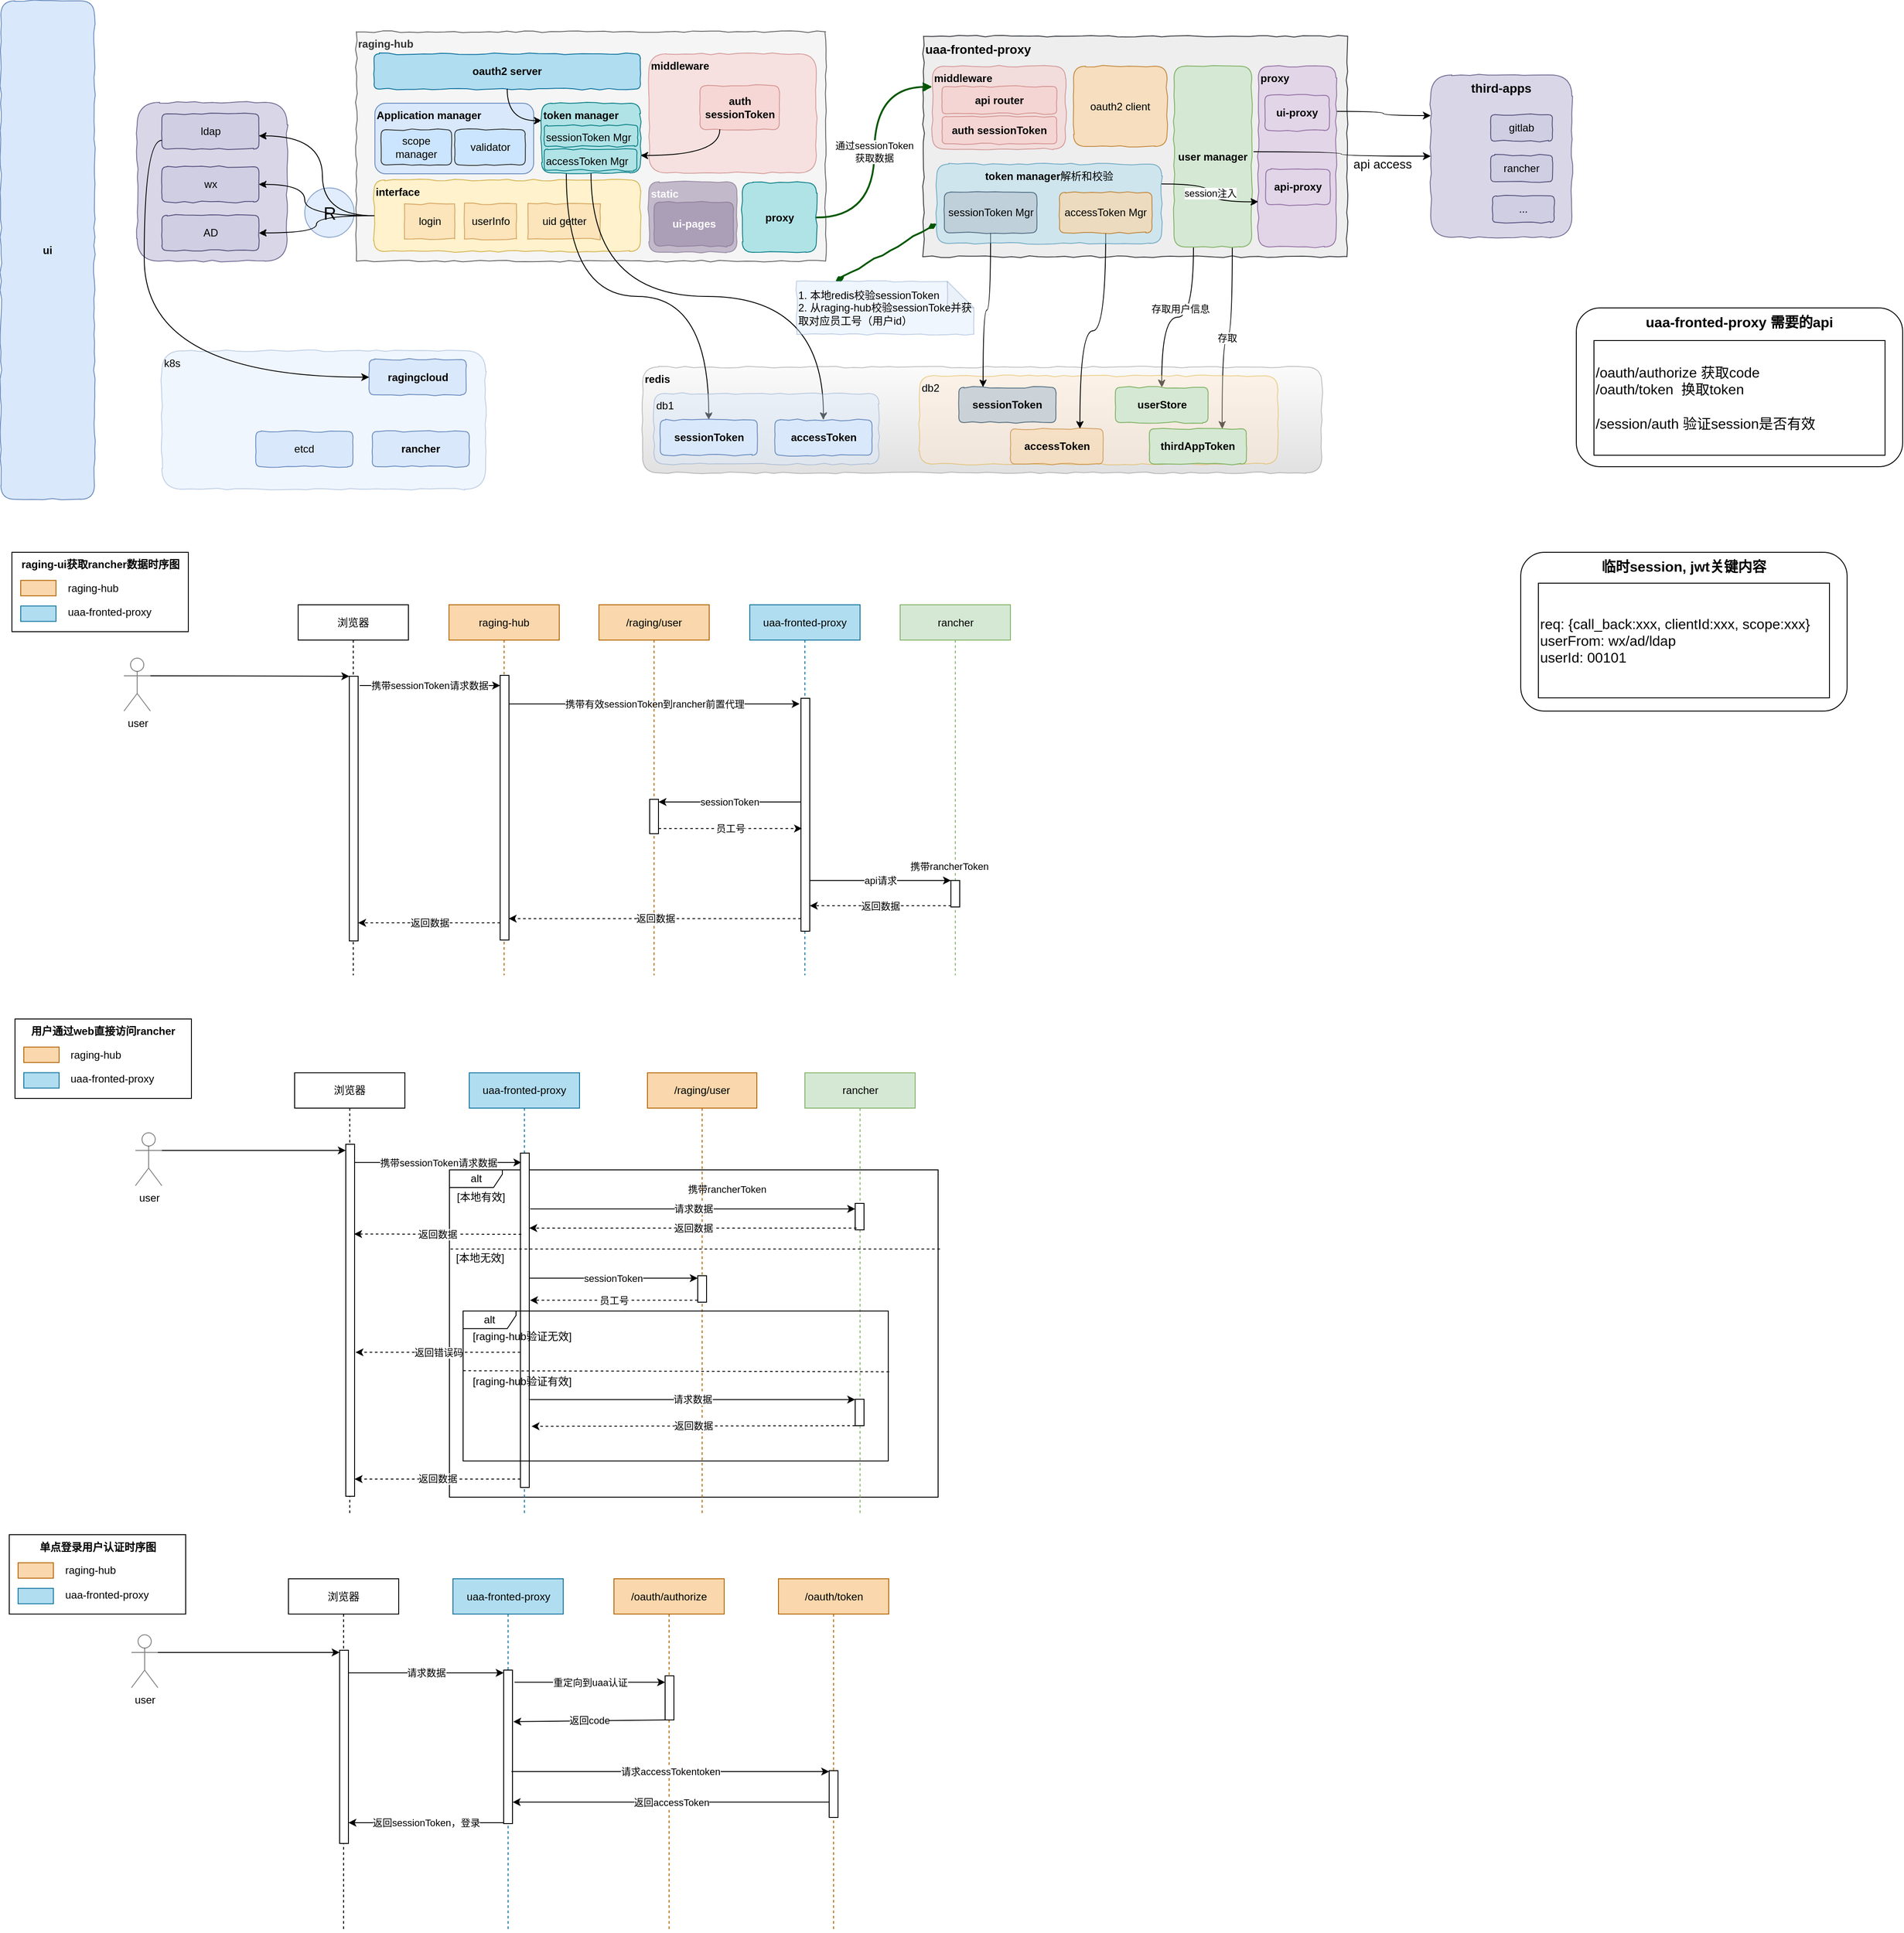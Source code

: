 <mxfile version="12.3.3" type="github" pages="1">
  <diagram id="JcPJvcP8vzCySAAviPYO" name="Page-1">
    <mxGraphModel dx="868" dy="496" grid="1" gridSize="10" guides="1" tooltips="1" connect="1" arrows="1" fold="1" page="1" pageScale="1" pageWidth="827" pageHeight="1169" math="0" shadow="0">
      <root>
        <mxCell id="0"/>
        <mxCell id="1" parent="0"/>
        <mxCell id="ga56N5_hexIEtSmAWTTq-2" value="k8s" style="rounded=1;whiteSpace=wrap;html=1;comic=1;verticalAlign=top;align=left;fillColor=#dae8fc;strokeColor=#6c8ebf;opacity=40;" vertex="1" parent="1">
          <mxGeometry x="196.5" y="411.5" width="367" height="157" as="geometry"/>
        </mxCell>
        <mxCell id="JFqLKUiRbN9B1VJbT1PJ-12" value="alt" style="shape=umlFrame;whiteSpace=wrap;html=1;width=60;height=20;" parent="1" vertex="1">
          <mxGeometry x="522.5" y="1340" width="554" height="371" as="geometry"/>
        </mxCell>
        <mxCell id="76PlY3qgO6dOQQKfIqFN-36" value="" style="rounded=1;whiteSpace=wrap;html=1;opacity=80;align=left;fillColor=#d0cee2;strokeColor=#56517e;shadow=0;comic=1;" parent="1" vertex="1">
          <mxGeometry x="168.5" y="130" width="170" height="180" as="geometry"/>
        </mxCell>
        <mxCell id="76PlY3qgO6dOQQKfIqFN-37" value="ldap" style="rounded=1;whiteSpace=wrap;html=1;fillColor=#d0cee2;strokeColor=#56517e;shadow=0;comic=1;" parent="1" vertex="1">
          <mxGeometry x="196.5" y="143" width="110" height="40" as="geometry"/>
        </mxCell>
        <mxCell id="76PlY3qgO6dOQQKfIqFN-38" value="wx" style="rounded=1;whiteSpace=wrap;html=1;fillColor=#d0cee2;strokeColor=#56517e;shadow=0;comic=1;" parent="1" vertex="1">
          <mxGeometry x="196.5" y="203" width="110" height="40" as="geometry"/>
        </mxCell>
        <mxCell id="76PlY3qgO6dOQQKfIqFN-39" value="AD" style="rounded=1;whiteSpace=wrap;html=1;fillColor=#d0cee2;strokeColor=#56517e;shadow=0;comic=1;" parent="1" vertex="1">
          <mxGeometry x="196.5" y="258" width="110" height="40" as="geometry"/>
        </mxCell>
        <mxCell id="76PlY3qgO6dOQQKfIqFN-4" value="&lt;b&gt;raging-hub&lt;br&gt;&lt;/b&gt;" style="rounded=0;whiteSpace=wrap;html=1;comic=1;verticalAlign=top;align=left;fillColor=#f5f5f5;strokeColor=#666666;fontColor=#333333;" parent="1" vertex="1">
          <mxGeometry x="417" y="50" width="532" height="260" as="geometry"/>
        </mxCell>
        <mxCell id="76PlY3qgO6dOQQKfIqFN-3" value="&lt;b&gt;redis&lt;/b&gt;" style="rounded=1;whiteSpace=wrap;html=1;comic=1;verticalAlign=top;align=left;fillColor=#f5f5f5;strokeColor=#666666;gradientColor=#b3b3b3;opacity=40;" parent="1" vertex="1">
          <mxGeometry x="741.5" y="430" width="770" height="120" as="geometry"/>
        </mxCell>
        <mxCell id="76PlY3qgO6dOQQKfIqFN-5" value="&lt;b&gt;middleware&lt;/b&gt;" style="rounded=1;whiteSpace=wrap;html=1;comic=1;verticalAlign=top;align=left;fillColor=#f8cecc;strokeColor=#b85450;opacity=50;" parent="1" vertex="1">
          <mxGeometry x="748.5" y="75" width="190" height="135" as="geometry"/>
        </mxCell>
        <mxCell id="76PlY3qgO6dOQQKfIqFN-29" value="oauth2 server" style="rounded=1;whiteSpace=wrap;html=1;fillColor=#b1ddf0;strokeColor=#10739e;shadow=0;comic=1;fontStyle=1" parent="1" vertex="1">
          <mxGeometry x="437" y="75" width="302" height="40" as="geometry"/>
        </mxCell>
        <mxCell id="76PlY3qgO6dOQQKfIqFN-9" value="&lt;b&gt;auth&lt;br&gt;sessionToken&lt;/b&gt;" style="rounded=1;whiteSpace=wrap;html=1;comic=1;verticalAlign=middle;align=center;fillColor=#f8cecc;strokeColor=#b85450;opacity=50;" parent="1" vertex="1">
          <mxGeometry x="806.5" y="111" width="90" height="50" as="geometry"/>
        </mxCell>
        <mxCell id="76PlY3qgO6dOQQKfIqFN-32" value="interface" style="rounded=1;whiteSpace=wrap;html=1;verticalAlign=top;align=left;fillColor=#fff2cc;strokeColor=#d6b656;shadow=0;comic=1;fontStyle=1" parent="1" vertex="1">
          <mxGeometry x="437" y="218" width="302" height="81" as="geometry"/>
        </mxCell>
        <mxCell id="76PlY3qgO6dOQQKfIqFN-33" value="userInfo" style="rounded=0;whiteSpace=wrap;html=1;fillColor=#fad7ac;strokeColor=#b46504;shadow=0;comic=1;opacity=50;" parent="1" vertex="1">
          <mxGeometry x="539.5" y="245" width="59" height="40" as="geometry"/>
        </mxCell>
        <mxCell id="76PlY3qgO6dOQQKfIqFN-34" value="uid getter" style="rounded=0;whiteSpace=wrap;html=1;fillColor=#fad7ac;strokeColor=#b46504;shadow=0;comic=1;opacity=50;" parent="1" vertex="1">
          <mxGeometry x="611.5" y="245" width="82" height="40" as="geometry"/>
        </mxCell>
        <mxCell id="76PlY3qgO6dOQQKfIqFN-35" value="login" style="rounded=0;whiteSpace=wrap;html=1;fillColor=#fad7ac;strokeColor=#b46504;shadow=0;comic=1;opacity=50;" parent="1" vertex="1">
          <mxGeometry x="471.5" y="245" width="57" height="40" as="geometry"/>
        </mxCell>
        <mxCell id="76PlY3qgO6dOQQKfIqFN-40" value="&lt;span style=&quot;font-size: 20px&quot;&gt;R&lt;/span&gt;" style="ellipse;html=1;aspect=fixed;fillColor=#dae8fc;strokeColor=#6c8ebf;opacity=80;shadow=0;labelBorderColor=none;labelBackgroundColor=none;whiteSpace=wrap;" parent="1" vertex="1">
          <mxGeometry x="358.5" y="227" width="56" height="56" as="geometry"/>
        </mxCell>
        <mxCell id="76PlY3qgO6dOQQKfIqFN-41" style="edgeStyle=orthogonalEdgeStyle;curved=1;rounded=0;comic=1;orthogonalLoop=1;jettySize=auto;html=1;" parent="1" source="76PlY3qgO6dOQQKfIqFN-32" target="76PlY3qgO6dOQQKfIqFN-37" edge="1">
          <mxGeometry relative="1" as="geometry">
            <Array as="points">
              <mxPoint x="378.5" y="258"/>
              <mxPoint x="378.5" y="168"/>
            </Array>
          </mxGeometry>
        </mxCell>
        <mxCell id="76PlY3qgO6dOQQKfIqFN-42" style="edgeStyle=orthogonalEdgeStyle;curved=1;rounded=0;comic=1;orthogonalLoop=1;jettySize=auto;html=1;" parent="1" source="76PlY3qgO6dOQQKfIqFN-32" target="76PlY3qgO6dOQQKfIqFN-38" edge="1">
          <mxGeometry relative="1" as="geometry">
            <Array as="points">
              <mxPoint x="358.5" y="258"/>
              <mxPoint x="358.5" y="223"/>
            </Array>
          </mxGeometry>
        </mxCell>
        <mxCell id="76PlY3qgO6dOQQKfIqFN-43" style="edgeStyle=orthogonalEdgeStyle;curved=1;rounded=0;comic=1;orthogonalLoop=1;jettySize=auto;html=1;" parent="1" source="76PlY3qgO6dOQQKfIqFN-32" target="76PlY3qgO6dOQQKfIqFN-39" edge="1">
          <mxGeometry relative="1" as="geometry"/>
        </mxCell>
        <mxCell id="76PlY3qgO6dOQQKfIqFN-44" value="Application manager" style="rounded=1;whiteSpace=wrap;html=1;verticalAlign=top;align=left;fillColor=#dae8fc;strokeColor=#6c8ebf;shadow=0;fontStyle=1" parent="1" vertex="1">
          <mxGeometry x="438" y="131" width="180" height="80" as="geometry"/>
        </mxCell>
        <mxCell id="76PlY3qgO6dOQQKfIqFN-45" value="scope manager" style="rounded=1;whiteSpace=wrap;html=1;fillColor=#cce5ff;strokeColor=#36393d;shadow=0;comic=1;" parent="1" vertex="1">
          <mxGeometry x="445" y="161" width="80" height="40" as="geometry"/>
        </mxCell>
        <mxCell id="76PlY3qgO6dOQQKfIqFN-72" style="edgeStyle=orthogonalEdgeStyle;curved=1;rounded=0;comic=1;orthogonalLoop=1;jettySize=auto;html=1;exitX=1;exitY=0.75;exitDx=0;exitDy=0;entryX=0.25;entryY=1;entryDx=0;entryDy=0;startArrow=classic;startFill=1;endArrow=none;endFill=0;" parent="1" source="76PlY3qgO6dOQQKfIqFN-47" target="76PlY3qgO6dOQQKfIqFN-9" edge="1">
          <mxGeometry relative="1" as="geometry"/>
        </mxCell>
        <mxCell id="76PlY3qgO6dOQQKfIqFN-73" style="edgeStyle=orthogonalEdgeStyle;curved=1;rounded=0;comic=1;orthogonalLoop=1;jettySize=auto;html=1;exitX=0;exitY=0.25;exitDx=0;exitDy=0;entryX=0.5;entryY=1;entryDx=0;entryDy=0;startArrow=classic;startFill=1;endArrow=none;endFill=0;" parent="1" source="76PlY3qgO6dOQQKfIqFN-47" target="76PlY3qgO6dOQQKfIqFN-29" edge="1">
          <mxGeometry relative="1" as="geometry"/>
        </mxCell>
        <mxCell id="76PlY3qgO6dOQQKfIqFN-74" style="edgeStyle=orthogonalEdgeStyle;curved=1;rounded=0;comic=1;orthogonalLoop=1;jettySize=auto;html=1;exitX=0.25;exitY=1;exitDx=0;exitDy=0;entryX=0.5;entryY=0;entryDx=0;entryDy=0;startArrow=none;startFill=0;endArrow=classic;endFill=1;" parent="1" source="76PlY3qgO6dOQQKfIqFN-47" target="76PlY3qgO6dOQQKfIqFN-6" edge="1">
          <mxGeometry relative="1" as="geometry"/>
        </mxCell>
        <mxCell id="76PlY3qgO6dOQQKfIqFN-75" style="edgeStyle=orthogonalEdgeStyle;curved=1;rounded=0;comic=1;orthogonalLoop=1;jettySize=auto;html=1;exitX=0.5;exitY=1;exitDx=0;exitDy=0;startArrow=none;startFill=0;endArrow=classic;endFill=1;" parent="1" source="76PlY3qgO6dOQQKfIqFN-47" target="76PlY3qgO6dOQQKfIqFN-7" edge="1">
          <mxGeometry relative="1" as="geometry"/>
        </mxCell>
        <mxCell id="76PlY3qgO6dOQQKfIqFN-47" value="token manager" style="rounded=1;whiteSpace=wrap;html=1;fillColor=#b0e3e6;strokeColor=#0e8088;shadow=0;comic=1;align=left;verticalAlign=top;fontStyle=1" parent="1" vertex="1">
          <mxGeometry x="627" y="131" width="112" height="79" as="geometry"/>
        </mxCell>
        <mxCell id="76PlY3qgO6dOQQKfIqFN-49" value="&lt;b&gt;static&lt;/b&gt;" style="rounded=1;whiteSpace=wrap;html=1;comic=1;verticalAlign=top;align=left;fillColor=#76608a;strokeColor=#432D57;fontColor=#ffffff;opacity=40;" parent="1" vertex="1">
          <mxGeometry x="748.5" y="220" width="100" height="80" as="geometry"/>
        </mxCell>
        <mxCell id="76PlY3qgO6dOQQKfIqFN-54" value="&lt;b&gt;ui-pages&lt;/b&gt;" style="rounded=1;whiteSpace=wrap;html=1;comic=1;verticalAlign=middle;align=center;fillColor=#76608a;strokeColor=#432D57;fontColor=#ffffff;opacity=30;" parent="1" vertex="1">
          <mxGeometry x="754.5" y="243" width="90" height="50" as="geometry"/>
        </mxCell>
        <mxCell id="76PlY3qgO6dOQQKfIqFN-55" value="uaa-fronted-proxy" style="rounded=0;whiteSpace=wrap;html=1;verticalAlign=top;comic=1;fillColor=#eeeeee;strokeColor=#36393d;align=left;fontSize=14;fontStyle=1" parent="1" vertex="1">
          <mxGeometry x="1060" y="55" width="480" height="250" as="geometry"/>
        </mxCell>
        <mxCell id="76PlY3qgO6dOQQKfIqFN-56" value="oauth2 client" style="rounded=1;whiteSpace=wrap;html=1;comic=1;fillColor=#fad7ac;strokeColor=#b46504;opacity=70;" parent="1" vertex="1">
          <mxGeometry x="1230" y="89" width="106" height="91" as="geometry"/>
        </mxCell>
        <mxCell id="DjlRrPvjS2F6TvQDkWPC-1" style="edgeStyle=orthogonalEdgeStyle;rounded=0;orthogonalLoop=1;jettySize=auto;html=1;exitX=1;exitY=0.25;exitDx=0;exitDy=0;entryX=0;entryY=0.25;entryDx=0;entryDy=0;curved=1;" parent="1" source="76PlY3qgO6dOQQKfIqFN-58" target="76PlY3qgO6dOQQKfIqFN-61" edge="1">
          <mxGeometry relative="1" as="geometry"/>
        </mxCell>
        <mxCell id="76PlY3qgO6dOQQKfIqFN-58" value="proxy" style="rounded=1;whiteSpace=wrap;html=1;comic=1;fillColor=#e1d5e7;strokeColor=#9673a6;align=left;verticalAlign=top;fontStyle=1" parent="1" vertex="1">
          <mxGeometry x="1439.5" y="89" width="88" height="205" as="geometry"/>
        </mxCell>
        <mxCell id="76PlY3qgO6dOQQKfIqFN-102" value="存取用户信息" style="edgeStyle=orthogonalEdgeStyle;curved=1;rounded=0;comic=1;orthogonalLoop=1;jettySize=auto;html=1;exitX=0.25;exitY=1;exitDx=0;exitDy=0;startArrow=none;startFill=0;endArrow=classic;endFill=1;" parent="1" source="76PlY3qgO6dOQQKfIqFN-59" target="76PlY3qgO6dOQQKfIqFN-98" edge="1">
          <mxGeometry x="-0.286" y="-15" relative="1" as="geometry">
            <mxPoint as="offset"/>
          </mxGeometry>
        </mxCell>
        <mxCell id="76PlY3qgO6dOQQKfIqFN-103" value="存取" style="edgeStyle=orthogonalEdgeStyle;curved=1;rounded=0;comic=1;orthogonalLoop=1;jettySize=auto;html=1;exitX=0.75;exitY=1;exitDx=0;exitDy=0;entryX=0.75;entryY=0;entryDx=0;entryDy=0;startArrow=none;startFill=0;endArrow=classic;endFill=1;" parent="1" source="76PlY3qgO6dOQQKfIqFN-59" target="76PlY3qgO6dOQQKfIqFN-97" edge="1">
          <mxGeometry relative="1" as="geometry"/>
        </mxCell>
        <mxCell id="76PlY3qgO6dOQQKfIqFN-59" value="user manager" style="rounded=1;whiteSpace=wrap;html=1;comic=1;fillColor=#d5e8d4;strokeColor=#82b366;align=center;verticalAlign=middle;fontStyle=1" parent="1" vertex="1">
          <mxGeometry x="1344" y="89" width="88" height="205" as="geometry"/>
        </mxCell>
        <mxCell id="76PlY3qgO6dOQQKfIqFN-61" value="third-apps" style="rounded=1;whiteSpace=wrap;html=1;opacity=80;align=center;fillColor=#d0cee2;strokeColor=#56517e;shadow=0;comic=1;fontColor=#000000;verticalAlign=top;fontSize=14;fontStyle=1" parent="1" vertex="1">
          <mxGeometry x="1635" y="99" width="160" height="184" as="geometry"/>
        </mxCell>
        <mxCell id="76PlY3qgO6dOQQKfIqFN-62" value="gitlab" style="rounded=1;whiteSpace=wrap;html=1;fillColor=#d0cee2;strokeColor=#56517e;shadow=0;comic=1;fontStyle=0" parent="1" vertex="1">
          <mxGeometry x="1703" y="144" width="70" height="30" as="geometry"/>
        </mxCell>
        <mxCell id="76PlY3qgO6dOQQKfIqFN-63" value="rancher" style="rounded=1;whiteSpace=wrap;html=1;fillColor=#d0cee2;strokeColor=#56517e;shadow=0;comic=1;fontStyle=0" parent="1" vertex="1">
          <mxGeometry x="1703" y="190" width="70" height="30" as="geometry"/>
        </mxCell>
        <mxCell id="76PlY3qgO6dOQQKfIqFN-64" value="..." style="rounded=1;whiteSpace=wrap;html=1;fillColor=#d0cee2;strokeColor=#56517e;shadow=0;comic=1;fontStyle=0" parent="1" vertex="1">
          <mxGeometry x="1705" y="236" width="70" height="30" as="geometry"/>
        </mxCell>
        <mxCell id="76PlY3qgO6dOQQKfIqFN-78" value="db1" style="rounded=1;whiteSpace=wrap;html=1;comic=1;verticalAlign=top;align=left;fillColor=#dae8fc;strokeColor=#6c8ebf;opacity=40;" parent="1" vertex="1">
          <mxGeometry x="754.5" y="460" width="255" height="80" as="geometry"/>
        </mxCell>
        <mxCell id="76PlY3qgO6dOQQKfIqFN-79" value="db2" style="rounded=1;whiteSpace=wrap;html=1;comic=1;verticalAlign=top;align=left;fillColor=#ffe6cc;strokeColor=#d79b00;opacity=40;" parent="1" vertex="1">
          <mxGeometry x="1055.5" y="440" width="406" height="100" as="geometry"/>
        </mxCell>
        <mxCell id="76PlY3qgO6dOQQKfIqFN-77" value="&lt;b&gt;accessToken&lt;/b&gt;" style="rounded=1;whiteSpace=wrap;html=1;comic=1;verticalAlign=middle;align=center;fillColor=#fad7ac;strokeColor=#b46504;opacity=50;" parent="1" vertex="1">
          <mxGeometry x="1158.5" y="500" width="105" height="40" as="geometry"/>
        </mxCell>
        <mxCell id="76PlY3qgO6dOQQKfIqFN-6" value="&lt;b&gt;sessionToken&lt;/b&gt;" style="rounded=1;whiteSpace=wrap;html=1;comic=1;verticalAlign=middle;align=center;fillColor=#dae8fc;strokeColor=#6c8ebf;" parent="1" vertex="1">
          <mxGeometry x="761.5" y="490" width="110" height="40" as="geometry"/>
        </mxCell>
        <mxCell id="76PlY3qgO6dOQQKfIqFN-7" value="&lt;b&gt;accessToken&lt;/b&gt;" style="rounded=1;whiteSpace=wrap;html=1;comic=1;verticalAlign=middle;align=center;fillColor=#dae8fc;strokeColor=#6c8ebf;" parent="1" vertex="1">
          <mxGeometry x="891.5" y="490" width="110" height="40" as="geometry"/>
        </mxCell>
        <mxCell id="76PlY3qgO6dOQQKfIqFN-80" value="&lt;b&gt;sessionToken&lt;/b&gt;" style="rounded=1;whiteSpace=wrap;html=1;comic=1;verticalAlign=middle;align=center;fillColor=#bac8d3;strokeColor=#23445d;opacity=70;" parent="1" vertex="1">
          <mxGeometry x="1100" y="453" width="110" height="40" as="geometry"/>
        </mxCell>
        <mxCell id="76PlY3qgO6dOQQKfIqFN-84" value="ui-proxy" style="rounded=1;whiteSpace=wrap;html=1;comic=1;fillColor=#e1d5e7;strokeColor=#9673a6;align=center;verticalAlign=middle;fontStyle=1" parent="1" vertex="1">
          <mxGeometry x="1447" y="122" width="73" height="40" as="geometry"/>
        </mxCell>
        <mxCell id="76PlY3qgO6dOQQKfIqFN-85" value="api-proxy" style="rounded=1;whiteSpace=wrap;html=1;comic=1;fillColor=#e1d5e7;strokeColor=#9673a6;align=center;verticalAlign=middle;fontStyle=1" parent="1" vertex="1">
          <mxGeometry x="1448" y="206" width="73" height="40" as="geometry"/>
        </mxCell>
        <mxCell id="76PlY3qgO6dOQQKfIqFN-60" value="api access" style="edgeStyle=orthogonalEdgeStyle;curved=1;rounded=0;orthogonalLoop=1;jettySize=auto;html=1;entryX=1.023;entryY=0.473;entryDx=0;entryDy=0;shadow=0;startArrow=classic;startFill=1;endArrow=none;endFill=0;fontSize=14;fontColor=#000000;entryPerimeter=0;" parent="1" source="76PlY3qgO6dOQQKfIqFN-61" target="76PlY3qgO6dOQQKfIqFN-59" edge="1">
          <mxGeometry x="-0.466" y="9" relative="1" as="geometry">
            <mxPoint as="offset"/>
          </mxGeometry>
        </mxCell>
        <mxCell id="76PlY3qgO6dOQQKfIqFN-91" style="edgeStyle=orthogonalEdgeStyle;curved=1;rounded=0;comic=1;orthogonalLoop=1;jettySize=auto;html=1;startArrow=none;startFill=0;endArrow=classic;endFill=1;entryX=0.75;entryY=0;entryDx=0;entryDy=0;" parent="1" source="3qQfNFwAXlZ41oWte92f-111" target="76PlY3qgO6dOQQKfIqFN-77" edge="1">
          <mxGeometry relative="1" as="geometry"/>
        </mxCell>
        <mxCell id="76PlY3qgO6dOQQKfIqFN-92" style="edgeStyle=orthogonalEdgeStyle;curved=1;rounded=0;comic=1;orthogonalLoop=1;jettySize=auto;html=1;startArrow=none;startFill=0;endArrow=classic;endFill=1;entryX=0.25;entryY=0;entryDx=0;entryDy=0;" parent="1" source="3qQfNFwAXlZ41oWte92f-110" target="76PlY3qgO6dOQQKfIqFN-80" edge="1">
          <mxGeometry relative="1" as="geometry"/>
        </mxCell>
        <mxCell id="76PlY3qgO6dOQQKfIqFN-93" value="session注入" style="edgeStyle=orthogonalEdgeStyle;curved=1;rounded=0;comic=1;orthogonalLoop=1;jettySize=auto;html=1;exitX=1;exitY=0.25;exitDx=0;exitDy=0;entryX=0;entryY=0.75;entryDx=0;entryDy=0;startArrow=none;startFill=0;endArrow=classic;endFill=1;" parent="1" source="76PlY3qgO6dOQQKfIqFN-86" target="76PlY3qgO6dOQQKfIqFN-58" edge="1">
          <mxGeometry relative="1" as="geometry"/>
        </mxCell>
        <mxCell id="76PlY3qgO6dOQQKfIqFN-86" value="token manager&lt;span style=&quot;font-weight: normal&quot;&gt;解析和校验&lt;/span&gt;" style="rounded=1;whiteSpace=wrap;html=1;comic=1;fillColor=#b1ddf0;align=center;verticalAlign=top;fontStyle=1;strokeColor=#10739e;opacity=50;" parent="1" vertex="1">
          <mxGeometry x="1075" y="200" width="255" height="90" as="geometry"/>
        </mxCell>
        <mxCell id="76PlY3qgO6dOQQKfIqFN-89" value="&lt;b&gt;middleware&lt;/b&gt;" style="rounded=1;whiteSpace=wrap;html=1;comic=1;verticalAlign=top;align=left;fillColor=#f8cecc;strokeColor=#b85450;opacity=50;" parent="1" vertex="1">
          <mxGeometry x="1070" y="89" width="151" height="94" as="geometry"/>
        </mxCell>
        <mxCell id="76PlY3qgO6dOQQKfIqFN-90" value="&lt;b&gt;auth sessionToken&lt;/b&gt;" style="rounded=1;whiteSpace=wrap;html=1;comic=1;verticalAlign=middle;align=center;fillColor=#f8cecc;strokeColor=#b85450;opacity=50;" parent="1" vertex="1">
          <mxGeometry x="1081" y="146" width="130" height="31" as="geometry"/>
        </mxCell>
        <mxCell id="76PlY3qgO6dOQQKfIqFN-104" value="通过sessionToken&lt;br&gt;获取数据" style="edgeStyle=orthogonalEdgeStyle;curved=1;rounded=0;comic=1;orthogonalLoop=1;jettySize=auto;html=1;exitX=1;exitY=0.5;exitDx=0;exitDy=0;entryX=0;entryY=0.25;entryDx=0;entryDy=0;startArrow=none;startFill=0;endArrow=classic;endFill=1;strokeWidth=2;fillColor=#008a00;strokeColor=#005700;" parent="1" source="76PlY3qgO6dOQQKfIqFN-96" target="76PlY3qgO6dOQQKfIqFN-89" edge="1">
          <mxGeometry relative="1" as="geometry"/>
        </mxCell>
        <mxCell id="76PlY3qgO6dOQQKfIqFN-96" value="proxy" style="rounded=1;whiteSpace=wrap;html=1;comic=1;fillColor=#b0e3e6;strokeColor=#0e8088;align=center;verticalAlign=middle;fontStyle=1;" parent="1" vertex="1">
          <mxGeometry x="854.5" y="221" width="84" height="79" as="geometry"/>
        </mxCell>
        <mxCell id="76PlY3qgO6dOQQKfIqFN-97" value="&lt;b&gt;thirdAppToken&lt;/b&gt;" style="rounded=1;whiteSpace=wrap;html=1;comic=1;verticalAlign=middle;align=center;fillColor=#d5e8d4;strokeColor=#82b366;" parent="1" vertex="1">
          <mxGeometry x="1316" y="500" width="110" height="40" as="geometry"/>
        </mxCell>
        <mxCell id="76PlY3qgO6dOQQKfIqFN-98" value="&lt;b&gt;userStore&lt;/b&gt;" style="rounded=1;whiteSpace=wrap;html=1;comic=1;verticalAlign=middle;align=center;fillColor=#d5e8d4;strokeColor=#82b366;" parent="1" vertex="1">
          <mxGeometry x="1277.5" y="453" width="105" height="40" as="geometry"/>
        </mxCell>
        <mxCell id="76PlY3qgO6dOQQKfIqFN-106" style="rounded=0;comic=1;orthogonalLoop=1;jettySize=auto;html=1;exitX=0;exitY=0;exitDx=44;exitDy=0;exitPerimeter=0;startArrow=diamondThin;startFill=1;endArrow=diamondThin;endFill=1;entryX=0;entryY=0.75;entryDx=0;entryDy=0;fillColor=#008a00;strokeColor=#005700;strokeWidth=2;" parent="1" source="76PlY3qgO6dOQQKfIqFN-105" target="76PlY3qgO6dOQQKfIqFN-86" edge="1">
          <mxGeometry relative="1" as="geometry">
            <mxPoint x="1011.5" y="290" as="targetPoint"/>
          </mxGeometry>
        </mxCell>
        <mxCell id="76PlY3qgO6dOQQKfIqFN-105" value="1. 本地redis校验sessionToken&lt;br&gt;2. 从raging-hub校验sessionToke并获取对应员工号（用户id）" style="shape=note;whiteSpace=wrap;html=1;backgroundOutline=1;darkOpacity=0.05;rounded=0;comic=1;fillColor=#dae8fc;opacity=40;align=left;strokeColor=#6c8ebf;" parent="1" vertex="1">
          <mxGeometry x="916" y="333" width="201" height="60" as="geometry"/>
        </mxCell>
        <mxCell id="3qQfNFwAXlZ41oWte92f-98" value="sessionToken Mgr" style="rounded=1;whiteSpace=wrap;html=1;fillColor=#b0e3e6;strokeColor=#0e8088;shadow=0;comic=1;align=left;verticalAlign=top;fontStyle=0" parent="1" vertex="1">
          <mxGeometry x="630" y="156" width="106" height="24" as="geometry"/>
        </mxCell>
        <mxCell id="3qQfNFwAXlZ41oWte92f-100" value="validator" style="rounded=1;whiteSpace=wrap;html=1;fillColor=#cce5ff;strokeColor=#36393d;shadow=0;comic=1;" parent="1" vertex="1">
          <mxGeometry x="528.5" y="161" width="80" height="40" as="geometry"/>
        </mxCell>
        <mxCell id="3qQfNFwAXlZ41oWte92f-101" value="accessToken Mgr" style="rounded=1;whiteSpace=wrap;html=1;fillColor=#b0e3e6;strokeColor=#0e8088;shadow=0;comic=1;align=left;verticalAlign=top;fontStyle=0" parent="1" vertex="1">
          <mxGeometry x="630" y="183" width="105" height="24" as="geometry"/>
        </mxCell>
        <mxCell id="3qQfNFwAXlZ41oWte92f-110" value="sessionToken Mgr" style="rounded=1;whiteSpace=wrap;html=1;fillColor=#bac8d3;strokeColor=#23445d;shadow=0;comic=1;align=center;verticalAlign=middle;fontStyle=0;opacity=70;" parent="1" vertex="1">
          <mxGeometry x="1083.5" y="232" width="105" height="46" as="geometry"/>
        </mxCell>
        <mxCell id="3qQfNFwAXlZ41oWte92f-111" value="accessToken Mgr" style="rounded=1;whiteSpace=wrap;html=1;fillColor=#fad7ac;strokeColor=#b46504;shadow=0;comic=1;align=center;verticalAlign=middle;fontStyle=0;opacity=70;" parent="1" vertex="1">
          <mxGeometry x="1214" y="232" width="105" height="46" as="geometry"/>
        </mxCell>
        <mxCell id="DDRdRkafaV5jgmy42ejv-1" value="&lt;b&gt;api router&lt;/b&gt;" style="rounded=1;whiteSpace=wrap;html=1;comic=1;verticalAlign=middle;align=center;fillColor=#f8cecc;strokeColor=#b85450;opacity=50;" parent="1" vertex="1">
          <mxGeometry x="1081" y="112" width="130" height="31" as="geometry"/>
        </mxCell>
        <mxCell id="DDRdRkafaV5jgmy42ejv-20" value="临时session, jwt关键内容" style="rounded=1;whiteSpace=wrap;html=1;align=center;verticalAlign=top;fontSize=16;fontStyle=1" parent="1" vertex="1">
          <mxGeometry x="1737" y="640" width="370" height="180" as="geometry"/>
        </mxCell>
        <mxCell id="DDRdRkafaV5jgmy42ejv-21" value="req: {call_back:xxx, clientId:xxx, scope:xxx}&lt;br&gt;userFrom: wx/ad/ldap&lt;br&gt;userId: 00101" style="rounded=0;whiteSpace=wrap;html=1;fontSize=16;align=left;" parent="1" vertex="1">
          <mxGeometry x="1757" y="675" width="330" height="130" as="geometry"/>
        </mxCell>
        <mxCell id="DDRdRkafaV5jgmy42ejv-22" value="uaa-fronted-proxy 需要的api" style="rounded=1;whiteSpace=wrap;html=1;align=center;verticalAlign=top;fontSize=16;fontStyle=1" parent="1" vertex="1">
          <mxGeometry x="1800" y="363" width="370" height="180" as="geometry"/>
        </mxCell>
        <mxCell id="DDRdRkafaV5jgmy42ejv-23" value="/oauth/authorize 获取code&lt;br&gt;/oauth/token&amp;nbsp; 换取token&lt;br&gt;&lt;br&gt;/session/auth 验证session是否有效" style="rounded=0;whiteSpace=wrap;html=1;fontSize=16;align=left;" parent="1" vertex="1">
          <mxGeometry x="1820" y="400" width="330" height="130" as="geometry"/>
        </mxCell>
        <mxCell id="DjlRrPvjS2F6TvQDkWPC-11" value="uaa-fronted-proxy" style="shape=umlLifeline;perimeter=lifelinePerimeter;whiteSpace=wrap;html=1;container=1;collapsible=0;recursiveResize=0;outlineConnect=0;rounded=0;comic=0;align=center;strokeWidth=1;flipH=1;flipV=0;strokeColor=#10739e;labelBorderColor=none;labelBackgroundColor=none;fillColor=#b1ddf0;" parent="1" vertex="1">
          <mxGeometry x="863" y="699.5" width="125" height="420" as="geometry"/>
        </mxCell>
        <mxCell id="DjlRrPvjS2F6TvQDkWPC-29" value="" style="html=1;points=[];perimeter=orthogonalPerimeter;rounded=0;comic=0;strokeWidth=1;align=center;strokeColor=#000000;labelBorderColor=none;labelBackgroundColor=none;" parent="DjlRrPvjS2F6TvQDkWPC-11" vertex="1">
          <mxGeometry x="58" y="106" width="10" height="264" as="geometry"/>
        </mxCell>
        <mxCell id="DjlRrPvjS2F6TvQDkWPC-14" value="rancher" style="shape=umlLifeline;perimeter=lifelinePerimeter;whiteSpace=wrap;html=1;container=1;collapsible=0;recursiveResize=0;outlineConnect=0;rounded=0;comic=0;align=center;strokeWidth=1;flipH=1;flipV=0;strokeColor=#82b366;labelBorderColor=none;labelBackgroundColor=none;fillColor=#d5e8d4;" parent="1" vertex="1">
          <mxGeometry x="1033.5" y="699.5" width="125" height="420" as="geometry"/>
        </mxCell>
        <mxCell id="DjlRrPvjS2F6TvQDkWPC-39" value="" style="html=1;points=[];perimeter=orthogonalPerimeter;rounded=0;comic=0;strokeWidth=1;align=center;strokeColor=#000000;labelBorderColor=none;labelBackgroundColor=none;" parent="DjlRrPvjS2F6TvQDkWPC-14" vertex="1">
          <mxGeometry x="57.5" y="312.5" width="10" height="30" as="geometry"/>
        </mxCell>
        <mxCell id="DjlRrPvjS2F6TvQDkWPC-24" value="raging-hub" style="shape=umlLifeline;perimeter=lifelinePerimeter;whiteSpace=wrap;html=1;container=1;collapsible=0;recursiveResize=0;outlineConnect=0;rounded=0;comic=0;align=center;strokeWidth=1;flipH=1;flipV=0;strokeColor=#b46504;labelBorderColor=none;labelBackgroundColor=none;fillColor=#fad7ac;" parent="1" vertex="1">
          <mxGeometry x="522" y="699.5" width="125" height="420" as="geometry"/>
        </mxCell>
        <mxCell id="DjlRrPvjS2F6TvQDkWPC-26" value="" style="html=1;points=[];perimeter=orthogonalPerimeter;rounded=0;comic=0;strokeWidth=1;align=center;strokeColor=#000000;labelBorderColor=none;labelBackgroundColor=none;" parent="DjlRrPvjS2F6TvQDkWPC-24" vertex="1">
          <mxGeometry x="58" y="80" width="10" height="300" as="geometry"/>
        </mxCell>
        <mxCell id="DjlRrPvjS2F6TvQDkWPC-27" value="携带sessionToken请求数据" style="rounded=0;orthogonalLoop=1;jettySize=auto;html=1;exitX=1.172;exitY=0.035;exitDx=0;exitDy=0;exitPerimeter=0;" parent="1" source="DjlRrPvjS2F6TvQDkWPC-72" target="DjlRrPvjS2F6TvQDkWPC-26" edge="1">
          <mxGeometry relative="1" as="geometry"/>
        </mxCell>
        <mxCell id="DjlRrPvjS2F6TvQDkWPC-25" value="user" style="shape=umlActor;verticalLabelPosition=bottom;labelBackgroundColor=#ffffff;verticalAlign=top;html=1;outlineConnect=0;opacity=50;align=center;" parent="1" vertex="1">
          <mxGeometry x="153.5" y="760" width="30" height="60" as="geometry"/>
        </mxCell>
        <mxCell id="DjlRrPvjS2F6TvQDkWPC-28" value="携带有效sessionToken到rancher前置代理" style="rounded=0;orthogonalLoop=1;jettySize=auto;html=1;entryX=-0.143;entryY=0.024;entryDx=0;entryDy=0;entryPerimeter=0;" parent="1" source="DjlRrPvjS2F6TvQDkWPC-26" target="DjlRrPvjS2F6TvQDkWPC-29" edge="1">
          <mxGeometry relative="1" as="geometry">
            <mxPoint x="586" y="805" as="sourcePoint"/>
            <mxPoint x="827" y="805" as="targetPoint"/>
          </mxGeometry>
        </mxCell>
        <mxCell id="DjlRrPvjS2F6TvQDkWPC-31" value="sessionToken" style="rounded=0;orthogonalLoop=1;jettySize=auto;html=1;exitX=0.04;exitY=0.445;exitDx=0;exitDy=0;exitPerimeter=0;" parent="1" source="DjlRrPvjS2F6TvQDkWPC-29" target="JFqLKUiRbN9B1VJbT1PJ-3" edge="1">
          <mxGeometry relative="1" as="geometry">
            <mxPoint x="601.5" y="929.8" as="sourcePoint"/>
            <mxPoint x="820" y="890" as="targetPoint"/>
          </mxGeometry>
        </mxCell>
        <mxCell id="DjlRrPvjS2F6TvQDkWPC-32" value="员工号" style="rounded=0;orthogonalLoop=1;jettySize=auto;html=1;entryX=0.12;entryY=0.559;entryDx=0;entryDy=0;entryPerimeter=0;dashed=1;" parent="1" source="JFqLKUiRbN9B1VJbT1PJ-3" target="DjlRrPvjS2F6TvQDkWPC-29" edge="1">
          <mxGeometry relative="1" as="geometry">
            <mxPoint x="681.5" y="989.8" as="sourcePoint"/>
            <mxPoint x="920" y="960" as="targetPoint"/>
          </mxGeometry>
        </mxCell>
        <mxCell id="DjlRrPvjS2F6TvQDkWPC-40" value="携带rancherToken" style="rounded=0;orthogonalLoop=1;jettySize=auto;html=1;exitX=0.967;exitY=0.504;exitDx=0;exitDy=0;exitPerimeter=0;" parent="1" edge="1">
          <mxGeometry relative="1" as="geometry">
            <mxPoint x="1088.67" y="1000.66" as="sourcePoint"/>
            <mxPoint x="1088.5" y="992.11" as="targetPoint"/>
          </mxGeometry>
        </mxCell>
        <mxCell id="DjlRrPvjS2F6TvQDkWPC-41" value="api请求" style="rounded=0;orthogonalLoop=1;jettySize=auto;html=1;" parent="1" source="DjlRrPvjS2F6TvQDkWPC-29" target="DjlRrPvjS2F6TvQDkWPC-39" edge="1">
          <mxGeometry relative="1" as="geometry">
            <mxPoint x="1258.2" y="1015.78" as="sourcePoint"/>
            <mxPoint x="1257.5" y="1007.88" as="targetPoint"/>
          </mxGeometry>
        </mxCell>
        <mxCell id="DjlRrPvjS2F6TvQDkWPC-42" value="返回数据" style="rounded=0;orthogonalLoop=1;jettySize=auto;html=1;exitX=0.04;exitY=0.953;exitDx=0;exitDy=0;exitPerimeter=0;dashed=1;" parent="1" source="DjlRrPvjS2F6TvQDkWPC-39" target="DjlRrPvjS2F6TvQDkWPC-29" edge="1">
          <mxGeometry relative="1" as="geometry">
            <mxPoint x="1350" y="1040" as="sourcePoint"/>
            <mxPoint x="1257.5" y="1040.59" as="targetPoint"/>
          </mxGeometry>
        </mxCell>
        <mxCell id="DjlRrPvjS2F6TvQDkWPC-46" value="" style="group" parent="1" vertex="1" connectable="0">
          <mxGeometry x="26.5" y="640" width="200" height="90" as="geometry"/>
        </mxCell>
        <mxCell id="DjlRrPvjS2F6TvQDkWPC-3" value="raging-ui获取rancher数据时序图" style="rounded=0;whiteSpace=wrap;html=1;verticalAlign=top;fontStyle=1" parent="DjlRrPvjS2F6TvQDkWPC-46" vertex="1">
          <mxGeometry width="200" height="90" as="geometry"/>
        </mxCell>
        <mxCell id="DjlRrPvjS2F6TvQDkWPC-4" value="" style="rounded=0;whiteSpace=wrap;html=1;fillColor=#fad7ac;strokeColor=#b46504;" parent="DjlRrPvjS2F6TvQDkWPC-46" vertex="1">
          <mxGeometry x="10" y="31.833" width="40" height="17.5" as="geometry"/>
        </mxCell>
        <mxCell id="DjlRrPvjS2F6TvQDkWPC-5" value="" style="rounded=0;whiteSpace=wrap;html=1;fillColor=#b1ddf0;strokeColor=#10739e;" parent="DjlRrPvjS2F6TvQDkWPC-46" vertex="1">
          <mxGeometry x="10" y="60.833" width="40" height="17.5" as="geometry"/>
        </mxCell>
        <mxCell id="DjlRrPvjS2F6TvQDkWPC-6" value="uaa-fronted-proxy" style="text;html=1;resizable=0;points=[];autosize=1;align=left;verticalAlign=top;spacingTop=-4;" parent="DjlRrPvjS2F6TvQDkWPC-46" vertex="1">
          <mxGeometry x="61" y="58.167" width="110" height="20" as="geometry"/>
        </mxCell>
        <mxCell id="DjlRrPvjS2F6TvQDkWPC-7" value="raging-hub" style="text;html=1;resizable=0;points=[];autosize=1;align=left;verticalAlign=top;spacingTop=-4;" parent="DjlRrPvjS2F6TvQDkWPC-46" vertex="1">
          <mxGeometry x="61" y="30.667" width="70" height="20" as="geometry"/>
        </mxCell>
        <mxCell id="DjlRrPvjS2F6TvQDkWPC-48" value="" style="group" parent="1" vertex="1" connectable="0">
          <mxGeometry x="30" y="1169" width="200" height="90" as="geometry"/>
        </mxCell>
        <mxCell id="DjlRrPvjS2F6TvQDkWPC-49" value="用户通过web直接访问rancher" style="rounded=0;whiteSpace=wrap;html=1;verticalAlign=top;fontStyle=1" parent="DjlRrPvjS2F6TvQDkWPC-48" vertex="1">
          <mxGeometry width="200" height="90" as="geometry"/>
        </mxCell>
        <mxCell id="DjlRrPvjS2F6TvQDkWPC-50" value="" style="rounded=0;whiteSpace=wrap;html=1;fillColor=#fad7ac;strokeColor=#b46504;" parent="DjlRrPvjS2F6TvQDkWPC-48" vertex="1">
          <mxGeometry x="10" y="31.833" width="40" height="17.5" as="geometry"/>
        </mxCell>
        <mxCell id="DjlRrPvjS2F6TvQDkWPC-51" value="" style="rounded=0;whiteSpace=wrap;html=1;fillColor=#b1ddf0;strokeColor=#10739e;" parent="DjlRrPvjS2F6TvQDkWPC-48" vertex="1">
          <mxGeometry x="10" y="60.833" width="40" height="17.5" as="geometry"/>
        </mxCell>
        <mxCell id="DjlRrPvjS2F6TvQDkWPC-52" value="uaa-fronted-proxy" style="text;html=1;resizable=0;points=[];autosize=1;align=left;verticalAlign=top;spacingTop=-4;" parent="DjlRrPvjS2F6TvQDkWPC-48" vertex="1">
          <mxGeometry x="61" y="58.167" width="110" height="20" as="geometry"/>
        </mxCell>
        <mxCell id="DjlRrPvjS2F6TvQDkWPC-53" value="raging-hub" style="text;html=1;resizable=0;points=[];autosize=1;align=left;verticalAlign=top;spacingTop=-4;" parent="DjlRrPvjS2F6TvQDkWPC-48" vertex="1">
          <mxGeometry x="61" y="30.667" width="70" height="20" as="geometry"/>
        </mxCell>
        <mxCell id="DjlRrPvjS2F6TvQDkWPC-58" value="uaa-fronted-proxy" style="shape=umlLifeline;perimeter=lifelinePerimeter;whiteSpace=wrap;html=1;container=1;collapsible=0;recursiveResize=0;outlineConnect=0;rounded=0;comic=0;align=center;strokeWidth=1;flipH=1;flipV=0;strokeColor=#10739e;labelBorderColor=none;labelBackgroundColor=none;fillColor=#b1ddf0;" parent="1" vertex="1">
          <mxGeometry x="545" y="1230" width="125" height="500" as="geometry"/>
        </mxCell>
        <mxCell id="DjlRrPvjS2F6TvQDkWPC-59" value="" style="html=1;points=[];perimeter=orthogonalPerimeter;rounded=0;comic=0;strokeWidth=1;align=center;strokeColor=#000000;labelBorderColor=none;labelBackgroundColor=none;" parent="DjlRrPvjS2F6TvQDkWPC-58" vertex="1">
          <mxGeometry x="58" y="91" width="10" height="379" as="geometry"/>
        </mxCell>
        <mxCell id="DjlRrPvjS2F6TvQDkWPC-71" value="浏览器" style="shape=umlLifeline;perimeter=lifelinePerimeter;whiteSpace=wrap;html=1;container=1;collapsible=0;recursiveResize=0;outlineConnect=0;rounded=0;comic=0;align=center;strokeWidth=1;flipH=1;flipV=0;labelBorderColor=none;labelBackgroundColor=none;fillColor=none;" parent="1" vertex="1">
          <mxGeometry x="351" y="699.5" width="125" height="420" as="geometry"/>
        </mxCell>
        <mxCell id="DjlRrPvjS2F6TvQDkWPC-72" value="" style="html=1;points=[];perimeter=orthogonalPerimeter;rounded=0;comic=0;strokeWidth=1;align=center;strokeColor=#000000;labelBorderColor=none;labelBackgroundColor=none;" parent="DjlRrPvjS2F6TvQDkWPC-71" vertex="1">
          <mxGeometry x="58" y="81" width="10" height="300" as="geometry"/>
        </mxCell>
        <mxCell id="DjlRrPvjS2F6TvQDkWPC-76" value="返回数据" style="rounded=0;orthogonalLoop=1;jettySize=auto;html=1;dashed=1;" parent="1" source="DjlRrPvjS2F6TvQDkWPC-26" edge="1">
          <mxGeometry relative="1" as="geometry">
            <mxPoint x="604.36" y="1088.66" as="sourcePoint"/>
            <mxPoint x="419" y="1060.0" as="targetPoint"/>
          </mxGeometry>
        </mxCell>
        <mxCell id="DjlRrPvjS2F6TvQDkWPC-77" value="" style="rounded=0;orthogonalLoop=1;jettySize=auto;html=1;exitX=1;exitY=0.333;exitDx=0;exitDy=0;exitPerimeter=0;" parent="1" source="DjlRrPvjS2F6TvQDkWPC-25" target="DjlRrPvjS2F6TvQDkWPC-72" edge="1">
          <mxGeometry relative="1" as="geometry">
            <mxPoint x="429" y="798.025" as="sourcePoint"/>
            <mxPoint x="588" y="798.025" as="targetPoint"/>
          </mxGeometry>
        </mxCell>
        <mxCell id="DjlRrPvjS2F6TvQDkWPC-81" value="浏览器" style="shape=umlLifeline;perimeter=lifelinePerimeter;whiteSpace=wrap;html=1;container=1;collapsible=0;recursiveResize=0;outlineConnect=0;rounded=0;comic=0;align=center;strokeWidth=1;flipH=1;flipV=0;labelBorderColor=none;labelBackgroundColor=none;" parent="1" vertex="1">
          <mxGeometry x="347" y="1230" width="125" height="500" as="geometry"/>
        </mxCell>
        <mxCell id="DjlRrPvjS2F6TvQDkWPC-82" value="" style="html=1;points=[];perimeter=orthogonalPerimeter;rounded=0;comic=0;strokeWidth=1;align=center;strokeColor=#000000;labelBorderColor=none;labelBackgroundColor=none;" parent="DjlRrPvjS2F6TvQDkWPC-81" vertex="1">
          <mxGeometry x="58" y="81" width="10" height="399" as="geometry"/>
        </mxCell>
        <mxCell id="DjlRrPvjS2F6TvQDkWPC-84" value="user" style="shape=umlActor;verticalLabelPosition=bottom;labelBackgroundColor=#ffffff;verticalAlign=top;html=1;outlineConnect=0;opacity=50;align=center;" parent="1" vertex="1">
          <mxGeometry x="166.5" y="1298" width="30" height="60" as="geometry"/>
        </mxCell>
        <mxCell id="DjlRrPvjS2F6TvQDkWPC-85" value="" style="rounded=0;orthogonalLoop=1;jettySize=auto;html=1;exitX=1;exitY=0.333;exitDx=0;exitDy=0;exitPerimeter=0;" parent="1" source="DjlRrPvjS2F6TvQDkWPC-84" target="DjlRrPvjS2F6TvQDkWPC-82" edge="1">
          <mxGeometry relative="1" as="geometry">
            <mxPoint x="193.5" y="790" as="sourcePoint"/>
            <mxPoint x="419" y="790" as="targetPoint"/>
          </mxGeometry>
        </mxCell>
        <mxCell id="DjlRrPvjS2F6TvQDkWPC-86" value="携带sessionToken请求数据" style="rounded=0;orthogonalLoop=1;jettySize=auto;html=1;entryX=0.105;entryY=0.028;entryDx=0;entryDy=0;entryPerimeter=0;" parent="1" source="DjlRrPvjS2F6TvQDkWPC-82" target="DjlRrPvjS2F6TvQDkWPC-59" edge="1">
          <mxGeometry relative="1" as="geometry">
            <mxPoint x="429" y="798.025" as="sourcePoint"/>
            <mxPoint x="588" y="798.025" as="targetPoint"/>
          </mxGeometry>
        </mxCell>
        <mxCell id="DjlRrPvjS2F6TvQDkWPC-88" value="rancher" style="shape=umlLifeline;perimeter=lifelinePerimeter;whiteSpace=wrap;html=1;container=1;collapsible=0;recursiveResize=0;outlineConnect=0;rounded=0;comic=0;align=center;strokeWidth=1;flipH=1;flipV=0;strokeColor=#82b366;labelBorderColor=none;labelBackgroundColor=none;fillColor=#d5e8d4;" parent="1" vertex="1">
          <mxGeometry x="925.5" y="1230" width="125" height="500" as="geometry"/>
        </mxCell>
        <mxCell id="DjlRrPvjS2F6TvQDkWPC-89" value="" style="html=1;points=[];perimeter=orthogonalPerimeter;rounded=0;comic=0;strokeWidth=1;align=center;strokeColor=#000000;labelBorderColor=none;labelBackgroundColor=none;" parent="DjlRrPvjS2F6TvQDkWPC-88" vertex="1">
          <mxGeometry x="57" y="148" width="10" height="30" as="geometry"/>
        </mxCell>
        <mxCell id="JFqLKUiRbN9B1VJbT1PJ-19" value="" style="html=1;points=[];perimeter=orthogonalPerimeter;rounded=0;comic=0;strokeWidth=1;align=center;strokeColor=#000000;labelBorderColor=none;labelBackgroundColor=none;" parent="DjlRrPvjS2F6TvQDkWPC-88" vertex="1">
          <mxGeometry x="57" y="370" width="10" height="30" as="geometry"/>
        </mxCell>
        <mxCell id="DjlRrPvjS2F6TvQDkWPC-94" value="携带rancherToken" style="rounded=0;orthogonalLoop=1;jettySize=auto;html=1;exitX=0.967;exitY=0.504;exitDx=0;exitDy=0;exitPerimeter=0;" parent="1" edge="1">
          <mxGeometry relative="1" as="geometry">
            <mxPoint x="837.17" y="1366.66" as="sourcePoint"/>
            <mxPoint x="837" y="1358.11" as="targetPoint"/>
          </mxGeometry>
        </mxCell>
        <mxCell id="DjlRrPvjS2F6TvQDkWPC-99" value="/oauth/authorize" style="shape=umlLifeline;perimeter=lifelinePerimeter;whiteSpace=wrap;html=1;container=1;collapsible=0;recursiveResize=0;outlineConnect=0;rounded=0;comic=0;align=center;strokeWidth=1;flipH=0;flipV=0;strokeColor=#b46504;labelBorderColor=none;labelBackgroundColor=none;fillColor=#fad7ac;" parent="1" vertex="1">
          <mxGeometry x="709" y="1803.5" width="125" height="400" as="geometry"/>
        </mxCell>
        <mxCell id="DjlRrPvjS2F6TvQDkWPC-118" value="" style="html=1;points=[];perimeter=orthogonalPerimeter;rounded=0;comic=0;strokeWidth=1;align=center;strokeColor=#000000;labelBorderColor=none;labelBackgroundColor=none;" parent="DjlRrPvjS2F6TvQDkWPC-99" vertex="1">
          <mxGeometry x="58" y="110" width="10" height="50" as="geometry"/>
        </mxCell>
        <mxCell id="DjlRrPvjS2F6TvQDkWPC-101" value="/oauth/token" style="shape=umlLifeline;perimeter=lifelinePerimeter;whiteSpace=wrap;html=1;container=1;collapsible=0;recursiveResize=0;outlineConnect=0;rounded=0;comic=0;align=center;strokeWidth=1;flipH=0;flipV=0;strokeColor=#b46504;labelBorderColor=none;labelBackgroundColor=none;fillColor=#fad7ac;" parent="1" vertex="1">
          <mxGeometry x="895.5" y="1803.5" width="125" height="400" as="geometry"/>
        </mxCell>
        <mxCell id="DjlRrPvjS2F6TvQDkWPC-124" value="" style="html=1;points=[];perimeter=orthogonalPerimeter;rounded=0;comic=0;strokeWidth=1;align=center;strokeColor=#000000;labelBorderColor=none;labelBackgroundColor=none;" parent="DjlRrPvjS2F6TvQDkWPC-101" vertex="1">
          <mxGeometry x="57.5" y="217.5" width="10" height="53" as="geometry"/>
        </mxCell>
        <mxCell id="DjlRrPvjS2F6TvQDkWPC-103" value="uaa-fronted-proxy" style="shape=umlLifeline;perimeter=lifelinePerimeter;whiteSpace=wrap;html=1;container=1;collapsible=0;recursiveResize=0;outlineConnect=0;rounded=0;comic=0;align=center;strokeWidth=1;flipH=0;flipV=0;strokeColor=#10739e;labelBorderColor=none;labelBackgroundColor=none;fillColor=#b1ddf0;" parent="1" vertex="1">
          <mxGeometry x="526.5" y="1803.5" width="125" height="400" as="geometry"/>
        </mxCell>
        <mxCell id="DjlRrPvjS2F6TvQDkWPC-104" value="" style="html=1;points=[];perimeter=orthogonalPerimeter;rounded=0;comic=0;strokeWidth=1;align=center;strokeColor=#000000;labelBorderColor=none;labelBackgroundColor=none;" parent="DjlRrPvjS2F6TvQDkWPC-103" vertex="1">
          <mxGeometry x="57.5" y="103.5" width="10" height="174" as="geometry"/>
        </mxCell>
        <mxCell id="DjlRrPvjS2F6TvQDkWPC-105" value="" style="group" parent="1" vertex="1" connectable="0">
          <mxGeometry x="23.5" y="1753.5" width="200" height="90" as="geometry"/>
        </mxCell>
        <mxCell id="DjlRrPvjS2F6TvQDkWPC-106" value="单点登录用户认证时序图" style="rounded=0;whiteSpace=wrap;html=1;verticalAlign=top;fontStyle=1" parent="DjlRrPvjS2F6TvQDkWPC-105" vertex="1">
          <mxGeometry width="200" height="90" as="geometry"/>
        </mxCell>
        <mxCell id="DjlRrPvjS2F6TvQDkWPC-107" value="" style="rounded=0;whiteSpace=wrap;html=1;fillColor=#fad7ac;strokeColor=#b46504;" parent="DjlRrPvjS2F6TvQDkWPC-105" vertex="1">
          <mxGeometry x="10" y="31.833" width="40" height="17.5" as="geometry"/>
        </mxCell>
        <mxCell id="DjlRrPvjS2F6TvQDkWPC-108" value="" style="rounded=0;whiteSpace=wrap;html=1;fillColor=#b1ddf0;strokeColor=#10739e;" parent="DjlRrPvjS2F6TvQDkWPC-105" vertex="1">
          <mxGeometry x="10" y="60.833" width="40" height="17.5" as="geometry"/>
        </mxCell>
        <mxCell id="DjlRrPvjS2F6TvQDkWPC-109" value="uaa-fronted-proxy" style="text;html=1;resizable=0;points=[];autosize=1;align=left;verticalAlign=top;spacingTop=-4;" parent="DjlRrPvjS2F6TvQDkWPC-105" vertex="1">
          <mxGeometry x="61" y="58.167" width="110" height="20" as="geometry"/>
        </mxCell>
        <mxCell id="DjlRrPvjS2F6TvQDkWPC-110" value="raging-hub" style="text;html=1;resizable=0;points=[];autosize=1;align=left;verticalAlign=top;spacingTop=-4;" parent="DjlRrPvjS2F6TvQDkWPC-105" vertex="1">
          <mxGeometry x="61" y="30.667" width="70" height="20" as="geometry"/>
        </mxCell>
        <mxCell id="DjlRrPvjS2F6TvQDkWPC-111" value="浏览器" style="shape=umlLifeline;perimeter=lifelinePerimeter;whiteSpace=wrap;html=1;container=1;collapsible=0;recursiveResize=0;outlineConnect=0;rounded=0;comic=0;align=center;strokeWidth=1;flipH=0;flipV=0;labelBorderColor=none;labelBackgroundColor=none;" parent="1" vertex="1">
          <mxGeometry x="340" y="1803.5" width="125" height="400" as="geometry"/>
        </mxCell>
        <mxCell id="DjlRrPvjS2F6TvQDkWPC-112" value="" style="html=1;points=[];perimeter=orthogonalPerimeter;rounded=0;comic=0;strokeWidth=1;align=center;strokeColor=#000000;labelBorderColor=none;labelBackgroundColor=none;" parent="DjlRrPvjS2F6TvQDkWPC-111" vertex="1">
          <mxGeometry x="58" y="81" width="10" height="219" as="geometry"/>
        </mxCell>
        <mxCell id="DjlRrPvjS2F6TvQDkWPC-113" value="user" style="shape=umlActor;verticalLabelPosition=bottom;labelBackgroundColor=#ffffff;verticalAlign=top;html=1;outlineConnect=0;opacity=50;align=center;" parent="1" vertex="1">
          <mxGeometry x="162" y="1867" width="30" height="60" as="geometry"/>
        </mxCell>
        <mxCell id="DjlRrPvjS2F6TvQDkWPC-114" value="" style="rounded=0;orthogonalLoop=1;jettySize=auto;html=1;exitX=1;exitY=0.333;exitDx=0;exitDy=0;exitPerimeter=0;" parent="1" source="DjlRrPvjS2F6TvQDkWPC-113" target="DjlRrPvjS2F6TvQDkWPC-112" edge="1">
          <mxGeometry relative="1" as="geometry">
            <mxPoint x="200" y="1471.5" as="sourcePoint"/>
            <mxPoint x="408" y="1471.5" as="targetPoint"/>
          </mxGeometry>
        </mxCell>
        <mxCell id="DjlRrPvjS2F6TvQDkWPC-115" value="请求数据" style="rounded=0;orthogonalLoop=1;jettySize=auto;html=1;exitX=1.002;exitY=0.117;exitDx=0;exitDy=0;exitPerimeter=0;" parent="1" source="DjlRrPvjS2F6TvQDkWPC-112" target="DjlRrPvjS2F6TvQDkWPC-104" edge="1">
          <mxGeometry relative="1" as="geometry">
            <mxPoint x="418" y="1490.732" as="sourcePoint"/>
            <mxPoint x="607.55" y="1490.732" as="targetPoint"/>
          </mxGeometry>
        </mxCell>
        <mxCell id="DjlRrPvjS2F6TvQDkWPC-121" value="重定向到uaa认证" style="rounded=0;orthogonalLoop=1;jettySize=auto;html=1;exitX=1.229;exitY=0.079;exitDx=0;exitDy=0;exitPerimeter=0;" parent="1" source="DjlRrPvjS2F6TvQDkWPC-104" target="DjlRrPvjS2F6TvQDkWPC-118" edge="1">
          <mxGeometry relative="1" as="geometry">
            <mxPoint x="782.57" y="1917.88" as="sourcePoint"/>
            <mxPoint x="781" y="1929.18" as="targetPoint"/>
          </mxGeometry>
        </mxCell>
        <mxCell id="DjlRrPvjS2F6TvQDkWPC-123" value="返回code" style="rounded=0;orthogonalLoop=1;jettySize=auto;html=1;entryX=1.091;entryY=0.336;entryDx=0;entryDy=0;entryPerimeter=0;" parent="1" source="DjlRrPvjS2F6TvQDkWPC-118" target="DjlRrPvjS2F6TvQDkWPC-104" edge="1">
          <mxGeometry relative="1" as="geometry">
            <mxPoint x="792.57" y="1927.88" as="sourcePoint"/>
            <mxPoint x="596.5" y="2013.5" as="targetPoint"/>
          </mxGeometry>
        </mxCell>
        <mxCell id="DjlRrPvjS2F6TvQDkWPC-125" value="请求accessTokentoken" style="rounded=0;orthogonalLoop=1;jettySize=auto;html=1;exitX=0.884;exitY=0.661;exitDx=0;exitDy=0;exitPerimeter=0;" parent="1" source="DjlRrPvjS2F6TvQDkWPC-104" target="DjlRrPvjS2F6TvQDkWPC-124" edge="1">
          <mxGeometry relative="1" as="geometry">
            <mxPoint x="599.05" y="2017.9" as="sourcePoint"/>
            <mxPoint x="606.33" y="2018.34" as="targetPoint"/>
          </mxGeometry>
        </mxCell>
        <mxCell id="DjlRrPvjS2F6TvQDkWPC-126" value="返回accessToken" style="rounded=0;orthogonalLoop=1;jettySize=auto;html=1;entryX=1.017;entryY=0.86;entryDx=0;entryDy=0;entryPerimeter=0;" parent="1" source="DjlRrPvjS2F6TvQDkWPC-124" target="DjlRrPvjS2F6TvQDkWPC-104" edge="1">
          <mxGeometry relative="1" as="geometry">
            <mxPoint x="967.5" y="2023.5" as="sourcePoint"/>
            <mxPoint x="596.1" y="2058.8" as="targetPoint"/>
          </mxGeometry>
        </mxCell>
        <mxCell id="DjlRrPvjS2F6TvQDkWPC-127" value="返回sessionToken，登录" style="rounded=0;orthogonalLoop=1;jettySize=auto;html=1;exitX=0.007;exitY=0.965;exitDx=0;exitDy=0;exitPerimeter=0;" parent="1" target="DjlRrPvjS2F6TvQDkWPC-112" edge="1">
          <mxGeometry relative="1" as="geometry">
            <mxPoint x="584.57" y="2080" as="sourcePoint"/>
            <mxPoint x="606.1" y="2072.505" as="targetPoint"/>
          </mxGeometry>
        </mxCell>
        <mxCell id="JFqLKUiRbN9B1VJbT1PJ-1" value="/raging/user" style="shape=umlLifeline;perimeter=lifelinePerimeter;whiteSpace=wrap;html=1;container=1;collapsible=0;recursiveResize=0;outlineConnect=0;rounded=0;comic=0;align=center;strokeWidth=1;flipH=1;flipV=0;strokeColor=#b46504;labelBorderColor=none;labelBackgroundColor=none;fillColor=#fad7ac;" parent="1" vertex="1">
          <mxGeometry x="692" y="699.5" width="125" height="420" as="geometry"/>
        </mxCell>
        <mxCell id="JFqLKUiRbN9B1VJbT1PJ-3" value="" style="html=1;points=[];perimeter=orthogonalPerimeter;rounded=0;comic=0;strokeWidth=1;align=center;strokeColor=#000000;labelBorderColor=none;labelBackgroundColor=none;" parent="JFqLKUiRbN9B1VJbT1PJ-1" vertex="1">
          <mxGeometry x="57.5" y="220.5" width="10" height="39" as="geometry"/>
        </mxCell>
        <mxCell id="JFqLKUiRbN9B1VJbT1PJ-7" value="返回数据" style="rounded=0;orthogonalLoop=1;jettySize=auto;html=1;entryX=0.969;entryY=0.919;entryDx=0;entryDy=0;entryPerimeter=0;dashed=1;" parent="1" source="DjlRrPvjS2F6TvQDkWPC-29" target="DjlRrPvjS2F6TvQDkWPC-26" edge="1">
          <mxGeometry relative="1" as="geometry">
            <mxPoint x="921" y="1076" as="sourcePoint"/>
            <mxPoint x="615" y="1076" as="targetPoint"/>
          </mxGeometry>
        </mxCell>
        <mxCell id="JFqLKUiRbN9B1VJbT1PJ-8" value="/raging/user" style="shape=umlLifeline;perimeter=lifelinePerimeter;whiteSpace=wrap;html=1;container=1;collapsible=0;recursiveResize=0;outlineConnect=0;rounded=0;comic=0;align=center;strokeWidth=1;flipH=1;flipV=0;strokeColor=#b46504;labelBorderColor=none;labelBackgroundColor=none;fillColor=#fad7ac;" parent="1" vertex="1">
          <mxGeometry x="747" y="1230" width="124" height="500" as="geometry"/>
        </mxCell>
        <mxCell id="JFqLKUiRbN9B1VJbT1PJ-13" value="[本地有效]" style="text;html=1;resizable=0;points=[];autosize=1;align=left;verticalAlign=top;spacingTop=-4;" parent="JFqLKUiRbN9B1VJbT1PJ-8" vertex="1">
          <mxGeometry x="-218.5" y="131" width="70" height="20" as="geometry"/>
        </mxCell>
        <mxCell id="JFqLKUiRbN9B1VJbT1PJ-16" value="" style="html=1;points=[];perimeter=orthogonalPerimeter;rounded=0;comic=0;strokeWidth=1;align=center;strokeColor=#000000;labelBorderColor=none;labelBackgroundColor=none;" parent="JFqLKUiRbN9B1VJbT1PJ-8" vertex="1">
          <mxGeometry x="57" y="230" width="10" height="30" as="geometry"/>
        </mxCell>
        <mxCell id="JFqLKUiRbN9B1VJbT1PJ-10" value="请求数据" style="rounded=0;orthogonalLoop=1;jettySize=auto;html=1;exitX=1.1;exitY=0.167;exitDx=0;exitDy=0;exitPerimeter=0;" parent="1" source="DjlRrPvjS2F6TvQDkWPC-59" target="DjlRrPvjS2F6TvQDkWPC-89" edge="1">
          <mxGeometry relative="1" as="geometry">
            <mxPoint x="1016.7" y="1391.78" as="sourcePoint"/>
            <mxPoint x="804.71" y="1401.3" as="targetPoint"/>
          </mxGeometry>
        </mxCell>
        <mxCell id="JFqLKUiRbN9B1VJbT1PJ-14" value="返回数据" style="rounded=0;orthogonalLoop=1;jettySize=auto;html=1;exitX=0.164;exitY=0.933;exitDx=0;exitDy=0;exitPerimeter=0;dashed=1;" parent="1" source="DjlRrPvjS2F6TvQDkWPC-89" target="DjlRrPvjS2F6TvQDkWPC-59" edge="1">
          <mxGeometry relative="1" as="geometry">
            <mxPoint x="624.43" y="1392.596" as="sourcePoint"/>
            <mxPoint x="992.5" y="1392.596" as="targetPoint"/>
          </mxGeometry>
        </mxCell>
        <mxCell id="JFqLKUiRbN9B1VJbT1PJ-15" value="[本地无效]" style="text;html=1;resizable=0;points=[];autosize=1;align=left;verticalAlign=top;spacingTop=-4;" parent="1" vertex="1">
          <mxGeometry x="528" y="1430" width="70" height="20" as="geometry"/>
        </mxCell>
        <mxCell id="JFqLKUiRbN9B1VJbT1PJ-17" value="sessionToken" style="rounded=0;orthogonalLoop=1;jettySize=auto;html=1;exitX=0.986;exitY=0.374;exitDx=0;exitDy=0;exitPerimeter=0;" parent="1" source="DjlRrPvjS2F6TvQDkWPC-59" target="JFqLKUiRbN9B1VJbT1PJ-16" edge="1">
          <mxGeometry relative="1" as="geometry">
            <mxPoint x="424.5" y="1336.572" as="sourcePoint"/>
            <mxPoint x="614.05" y="1336.572" as="targetPoint"/>
          </mxGeometry>
        </mxCell>
        <mxCell id="JFqLKUiRbN9B1VJbT1PJ-18" value="员工号" style="rounded=0;orthogonalLoop=1;jettySize=auto;html=1;entryX=1.081;entryY=0.44;entryDx=0;entryDy=0;entryPerimeter=0;dashed=1;" parent="1" source="JFqLKUiRbN9B1VJbT1PJ-16" target="DjlRrPvjS2F6TvQDkWPC-59" edge="1">
          <mxGeometry relative="1" as="geometry">
            <mxPoint x="622.86" y="1476.668" as="sourcePoint"/>
            <mxPoint x="660" y="1550" as="targetPoint"/>
          </mxGeometry>
        </mxCell>
        <mxCell id="JFqLKUiRbN9B1VJbT1PJ-20" value="请求数据" style="rounded=0;orthogonalLoop=1;jettySize=auto;html=1;exitX=1.067;exitY=0.737;exitDx=0;exitDy=0;exitPerimeter=0;" parent="1" source="DjlRrPvjS2F6TvQDkWPC-59" target="JFqLKUiRbN9B1VJbT1PJ-19" edge="1">
          <mxGeometry relative="1" as="geometry">
            <mxPoint x="623.47" y="1390.829" as="sourcePoint"/>
            <mxPoint x="992.5" y="1390.829" as="targetPoint"/>
          </mxGeometry>
        </mxCell>
        <mxCell id="JFqLKUiRbN9B1VJbT1PJ-22" value="返回数据" style="rounded=0;orthogonalLoop=1;jettySize=auto;html=1;dashed=1;entryX=1.257;entryY=0.817;entryDx=0;entryDy=0;entryPerimeter=0;" parent="1" source="JFqLKUiRbN9B1VJbT1PJ-19" target="DjlRrPvjS2F6TvQDkWPC-59" edge="1">
          <mxGeometry relative="1" as="geometry">
            <mxPoint x="1010" y="1510" as="sourcePoint"/>
            <mxPoint x="623" y="1415.99" as="targetPoint"/>
          </mxGeometry>
        </mxCell>
        <mxCell id="JFqLKUiRbN9B1VJbT1PJ-23" value="返回数据" style="rounded=0;orthogonalLoop=1;jettySize=auto;html=1;dashed=1;entryX=1;entryY=0.951;entryDx=0;entryDy=0;entryPerimeter=0;" parent="1" source="DjlRrPvjS2F6TvQDkWPC-59" target="DjlRrPvjS2F6TvQDkWPC-82" edge="1">
          <mxGeometry relative="1" as="geometry">
            <mxPoint x="594.64" y="1519.99" as="sourcePoint"/>
            <mxPoint x="440" y="1520" as="targetPoint"/>
          </mxGeometry>
        </mxCell>
        <mxCell id="JFqLKUiRbN9B1VJbT1PJ-24" value="[raging-hub验证无效]" style="text;html=1;resizable=0;points=[];autosize=1;align=left;verticalAlign=top;spacingTop=-4;" parent="1" vertex="1">
          <mxGeometry x="546.5" y="1519" width="130" height="20" as="geometry"/>
        </mxCell>
        <mxCell id="JFqLKUiRbN9B1VJbT1PJ-25" value="[raging-hub验证有效]" style="text;html=1;resizable=0;points=[];autosize=1;align=left;verticalAlign=top;spacingTop=-4;" parent="1" vertex="1">
          <mxGeometry x="546.5" y="1570" width="130" height="20" as="geometry"/>
        </mxCell>
        <mxCell id="JFqLKUiRbN9B1VJbT1PJ-27" value="返回错误码" style="rounded=0;orthogonalLoop=1;jettySize=auto;html=1;dashed=1;entryX=1.1;entryY=0.591;entryDx=0;entryDy=0;entryPerimeter=0;" parent="1" source="DjlRrPvjS2F6TvQDkWPC-59" target="DjlRrPvjS2F6TvQDkWPC-82" edge="1">
          <mxGeometry relative="1" as="geometry">
            <mxPoint x="560" y="1570" as="sourcePoint"/>
            <mxPoint x="623.81" y="1497.76" as="targetPoint"/>
          </mxGeometry>
        </mxCell>
        <mxCell id="JFqLKUiRbN9B1VJbT1PJ-28" value="返回数据" style="rounded=0;orthogonalLoop=1;jettySize=auto;html=1;dashed=1;entryX=0.943;entryY=0.255;entryDx=0;entryDy=0;entryPerimeter=0;" parent="1" target="DjlRrPvjS2F6TvQDkWPC-82" edge="1">
          <mxGeometry relative="1" as="geometry">
            <mxPoint x="604" y="1413" as="sourcePoint"/>
            <mxPoint x="425" y="1700.449" as="targetPoint"/>
          </mxGeometry>
        </mxCell>
        <mxCell id="JFqLKUiRbN9B1VJbT1PJ-30" value="" style="endArrow=none;dashed=1;html=1;exitX=0.002;exitY=0.242;exitDx=0;exitDy=0;exitPerimeter=0;entryX=1.005;entryY=0.242;entryDx=0;entryDy=0;entryPerimeter=0;" parent="1" source="JFqLKUiRbN9B1VJbT1PJ-12" target="JFqLKUiRbN9B1VJbT1PJ-12" edge="1">
          <mxGeometry width="50" height="50" relative="1" as="geometry">
            <mxPoint x="333.5" y="1465" as="sourcePoint"/>
            <mxPoint x="1100" y="1410" as="targetPoint"/>
          </mxGeometry>
        </mxCell>
        <mxCell id="JFqLKUiRbN9B1VJbT1PJ-31" value="" style="endArrow=none;dashed=1;html=1;entryX=1.006;entryY=0.405;entryDx=0;entryDy=0;entryPerimeter=0;exitX=0;exitY=0.398;exitDx=0;exitDy=0;exitPerimeter=0;" parent="1" source="JFqLKUiRbN9B1VJbT1PJ-29" target="JFqLKUiRbN9B1VJbT1PJ-29" edge="1">
          <mxGeometry width="50" height="50" relative="1" as="geometry">
            <mxPoint x="490" y="1620" as="sourcePoint"/>
            <mxPoint x="1082.77" y="1438.782" as="targetPoint"/>
          </mxGeometry>
        </mxCell>
        <mxCell id="JFqLKUiRbN9B1VJbT1PJ-29" value="alt" style="shape=umlFrame;whiteSpace=wrap;html=1;width=60;height=20;" parent="1" vertex="1">
          <mxGeometry x="538" y="1500" width="482" height="170" as="geometry"/>
        </mxCell>
        <mxCell id="ga56N5_hexIEtSmAWTTq-1" value="&lt;b&gt;ragingcloud&lt;br&gt;&lt;/b&gt;" style="rounded=1;whiteSpace=wrap;html=1;comic=1;verticalAlign=middle;align=center;fillColor=#dae8fc;strokeColor=#6c8ebf;" vertex="1" parent="1">
          <mxGeometry x="431.5" y="421.5" width="110" height="40" as="geometry"/>
        </mxCell>
        <mxCell id="ga56N5_hexIEtSmAWTTq-5" style="edgeStyle=orthogonalEdgeStyle;rounded=0;orthogonalLoop=1;jettySize=auto;html=1;entryX=0;entryY=0.5;entryDx=0;entryDy=0;curved=1;exitX=0;exitY=0.75;exitDx=0;exitDy=0;" edge="1" parent="1" source="76PlY3qgO6dOQQKfIqFN-37" target="ga56N5_hexIEtSmAWTTq-1">
          <mxGeometry relative="1" as="geometry"/>
        </mxCell>
        <mxCell id="ga56N5_hexIEtSmAWTTq-4" value="&lt;b&gt;rancher&lt;br&gt;&lt;/b&gt;" style="rounded=1;whiteSpace=wrap;html=1;comic=1;verticalAlign=middle;align=center;fillColor=#dae8fc;strokeColor=#6c8ebf;" vertex="1" parent="1">
          <mxGeometry x="435" y="503" width="110" height="40" as="geometry"/>
        </mxCell>
        <mxCell id="ga56N5_hexIEtSmAWTTq-6" value="etcd" style="rounded=1;whiteSpace=wrap;html=1;comic=1;verticalAlign=middle;align=center;fillColor=#dae8fc;strokeColor=#6c8ebf;" vertex="1" parent="1">
          <mxGeometry x="303" y="503" width="110" height="40" as="geometry"/>
        </mxCell>
        <mxCell id="ga56N5_hexIEtSmAWTTq-7" value="&lt;b&gt;ui&lt;br&gt;&lt;/b&gt;" style="rounded=1;whiteSpace=wrap;html=1;comic=1;verticalAlign=middle;align=center;fillColor=#dae8fc;strokeColor=#6c8ebf;" vertex="1" parent="1">
          <mxGeometry x="14" y="15" width="106" height="565" as="geometry"/>
        </mxCell>
      </root>
    </mxGraphModel>
  </diagram>
</mxfile>
